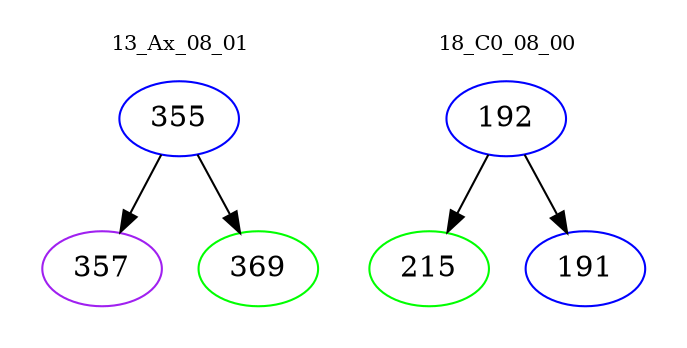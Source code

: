digraph{
subgraph cluster_0 {
color = white
label = "13_Ax_08_01";
fontsize=10;
T0_355 [label="355", color="blue"]
T0_355 -> T0_357 [color="black"]
T0_357 [label="357", color="purple"]
T0_355 -> T0_369 [color="black"]
T0_369 [label="369", color="green"]
}
subgraph cluster_1 {
color = white
label = "18_C0_08_00";
fontsize=10;
T1_192 [label="192", color="blue"]
T1_192 -> T1_215 [color="black"]
T1_215 [label="215", color="green"]
T1_192 -> T1_191 [color="black"]
T1_191 [label="191", color="blue"]
}
}
